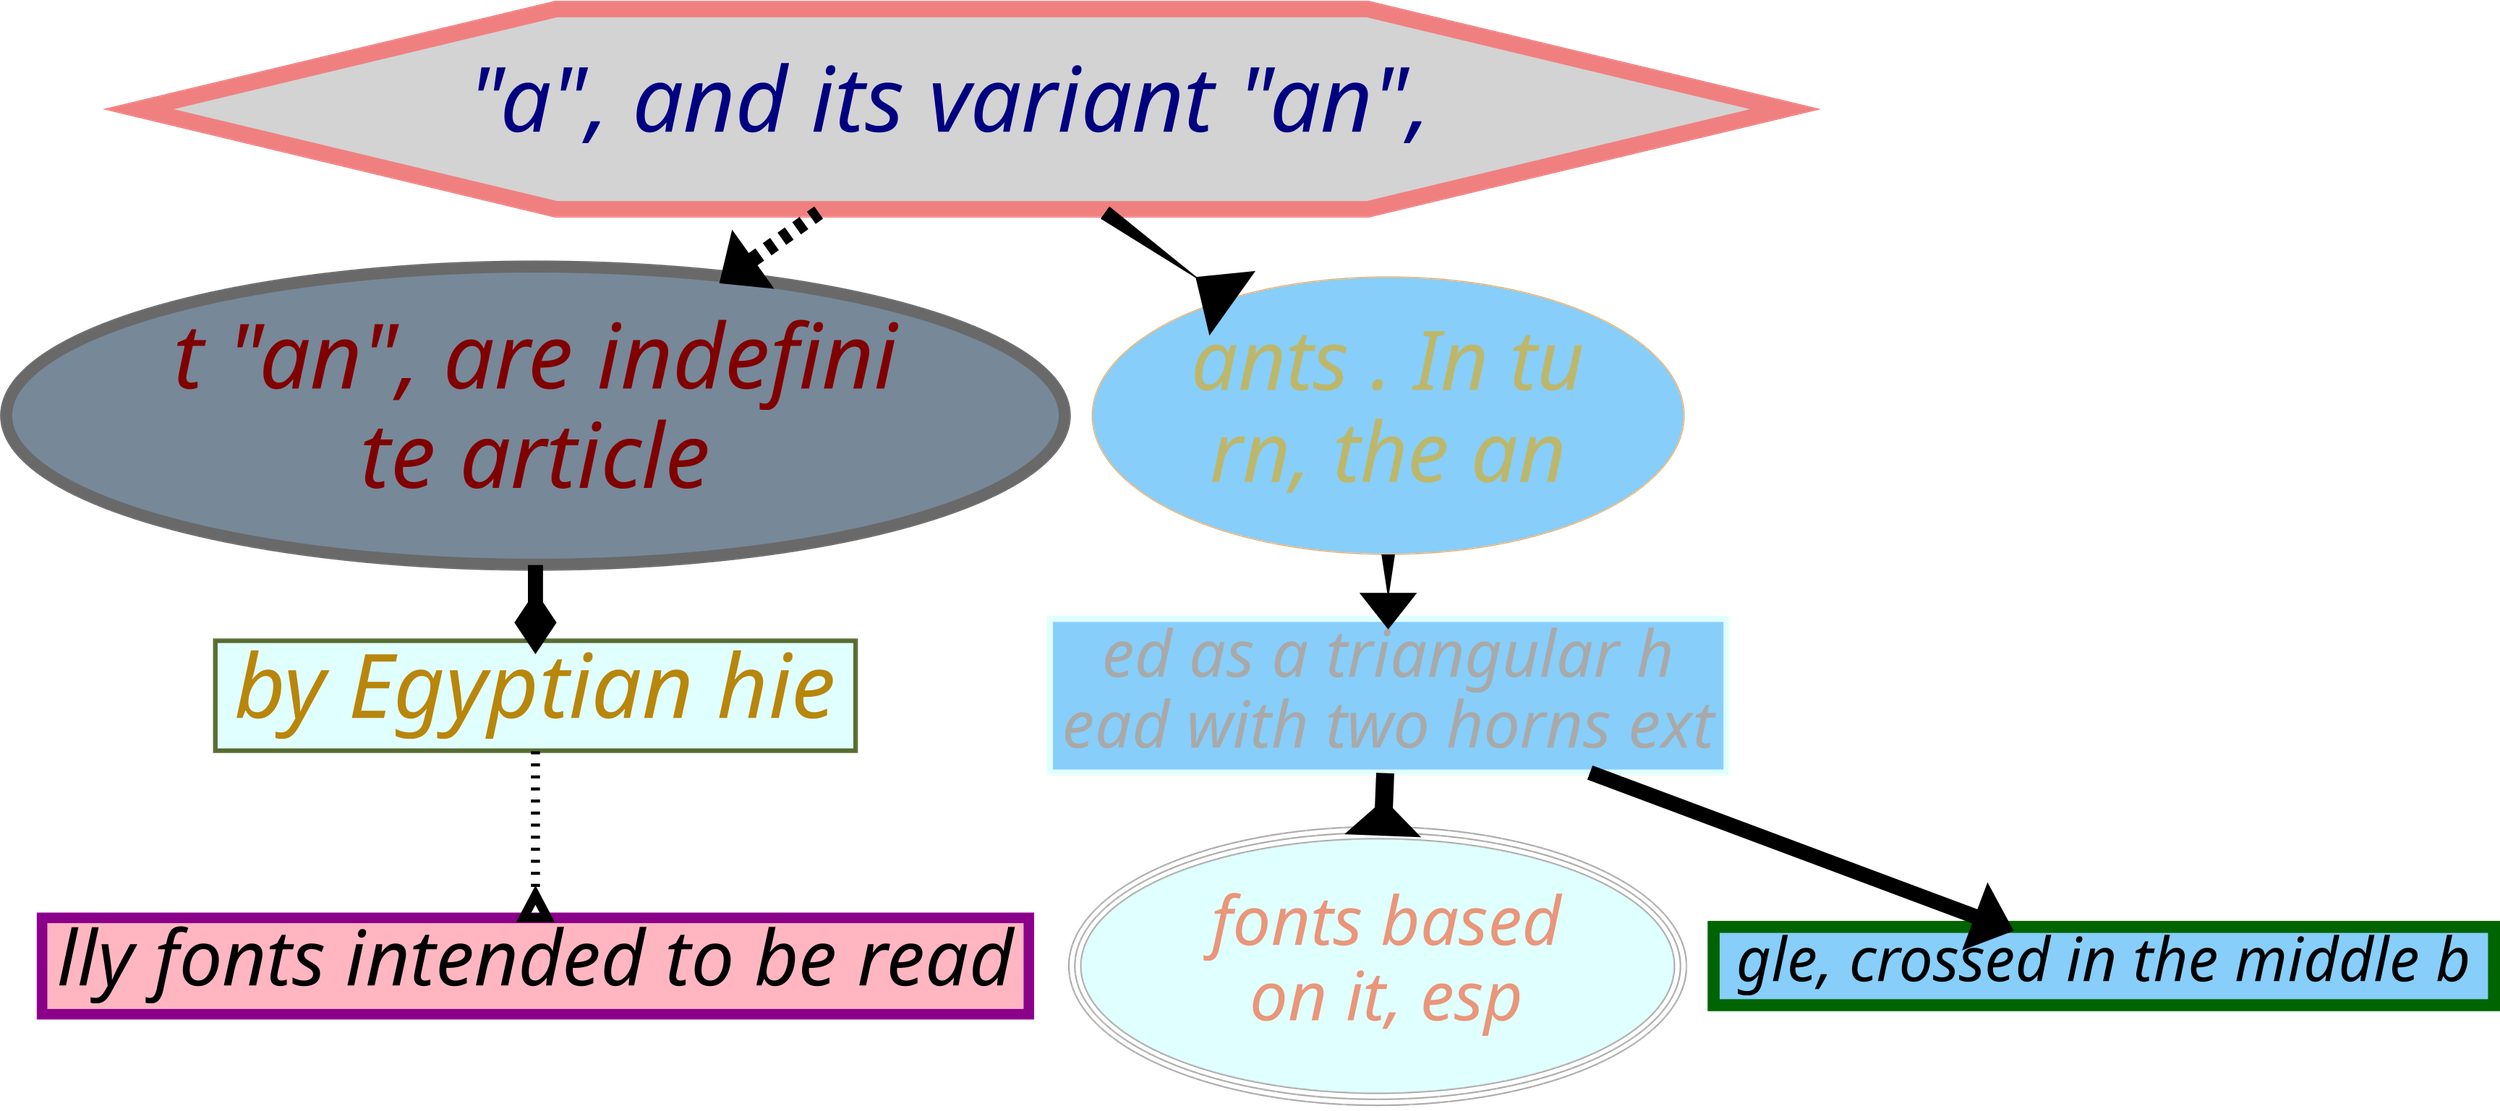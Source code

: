 strict digraph "" {
	graph [bb="0,0,4625.9,1190",
		bgcolor=transparent,
		labeljust=c,
		overlap=false,
		sep="+25,25"
	];
	node [fontname="Copilme Light Bold italic",
		label="\N"
	];
	"\"a\", and its variant \"an\", "	[color=lightcoral,
		fillcolor=lightgray,
		fontcolor="#000080",
		fontsize=60,
		height=1.7895,
		label="\"a\", and its variant \"an\", ",
		penwidth=7,
		peripheries=2,
		pos="2088.1,565.83",
		shape=polygon,
		sides=6,
		style=filled,
		width=14.938];
	"t \"an\", are indefini
te article"	[color=dimgray,
		fillcolor=lightslategray,
		fontcolor="#800000",
		fontsize=60,
		height=2.7499,
		label="t \"an\", are indefini
te article",
		penwidth=8,
		peripheries=1,
		pos="3099.7,565.83",
		shape=ellipse,
		style=filled,
		width=9.3299];
	"\"a\", and its variant \"an\", " -> "t \"an\", are indefini
te article"	[arrowhead=normal,
		arrowsize=1.5,
		penwidth=10,
		pos="e,2763.7,565.83 2625.7,565.83 2667.3,565.83 2708.6,565.83 2748.5,565.83",
		style=dashed];
	"ants . In tu
rn, the an"	[color=burlywood,
		fillcolor=lightskyblue,
		fontcolor="#BDB76B",
		fontsize=55,
		height=2.5534,
		label="ants . In tu
rn, the an",
		penwidth=1,
		peripheries=1,
		pos="1307.9,565.83",
		shape=ellipse,
		style=filled,
		width=5.3426];
	"\"a\", and its variant \"an\", " -> "ants . In tu
rn, the an"	[arrowhead=inv,
		arrowsize=1.75,
		penwidth=10,
		pos="e,1500.5,565.83 1550.4,565.83 1539.5,565.83 1528.6,565.83 1518.1,565.83",
		style=tapered];
	"by Egyptian hie"	[color=darkolivegreen,
		fillcolor=lightcyan,
		fontcolor="#B8860B",
		fontsize=59,
		height=1.0139,
		label="by Egyptian hie",
		penwidth=3,
		pos="3703.2,565.83",
		shape=box,
		style=filled,
		width=5.9028];
	"t \"an\", are indefini
te article" -> "by Egyptian hie"	[arrowhead=diamond,
		arrowsize=2,
		penwidth=10,
		pos="e,3490.7,565.83 3435.9,565.83 3446.1,565.83 3456.4,565.83 3466.5,565.83",
		style=solid];
	"ed as a triangular h
ead with two horns ext"	[color=lightcyan,
		fillcolor=lightskyblue,
		fontcolor="#A9A9A9",
		fontsize=43,
		height=1.4167,
		label="ed as a triangular h
ead with two horns ext",
		penwidth=4,
		pos="259,565.83",
		shape=box,
		style=filled,
		width=6.2222];
	"ants . In tu
rn, the an" -> "ed as a triangular h
ead with two horns ext"	[arrowhead=normal,
		arrowsize=1.25,
		penwidth=9,
		pos="e,483.39,565.83 1115.5,565.83 940.95,565.83 683.06,565.83 495.89,565.83",
		style=tapered];
	"lly fonts intended to be read"	[color=darkmagenta,
		fillcolor=lightpink,
		fontcolor="#000000",
		fontsize=51,
		height=0.88889,
		label="lly fonts intended to be read",
		penwidth=7,
		pos="4298.4,565.83",
		shape=box,
		style=filled,
		width=9.0972];
	"by Egyptian hie" -> "lly fonts intended to be read"	[arrowhead=invempty,
		arrowsize=1.5,
		penwidth=6,
		pos="e,3970.8,565.83 3916,565.83 3929,565.83 3942.3,565.83 3955.7,565.83",
		style=dotted];
	" fonts based
 on it, esp"	[color=darkgrey,
		fillcolor=lightcyan,
		fontcolor="#E9967A",
		fontsize=45,
		height=2.3435,
		label=" fonts based
 on it, esp",
		penwidth=1,
		peripheries=3,
		pos="259,1105.7",
		shape=ellipse,
		style=filled,
		width=5.4666];
	"ed as a triangular h
ead with two horns ext" -> " fonts based
 on it, esp"	[arrowhead=inv,
		arrowsize=1,
		penwidth=12,
		pos="e,259,1020.9 259,617.1 259,707.41 259,896.12 259,1010.8",
		style=bold];
	"gle, crossed in the middle b"	[color=darkgreen,
		fillcolor=lightskyblue,
		fontcolor="#000000",
		fontsize=40,
		height=0.72222,
		label="gle, crossed in the middle b",
		penwidth=8,
		pos="259,26",
		shape=box,
		style=filled,
		width=7.1944];
	"ed as a triangular h
ead with two horns ext" -> "gle, crossed in the middle b"	[arrowhead=normal,
		arrowsize=1.5,
		penwidth=10,
		pos="e,259,52.04 259,514.56 259,407.97 259,164.3 259,67.12",
		style=solid];
}
